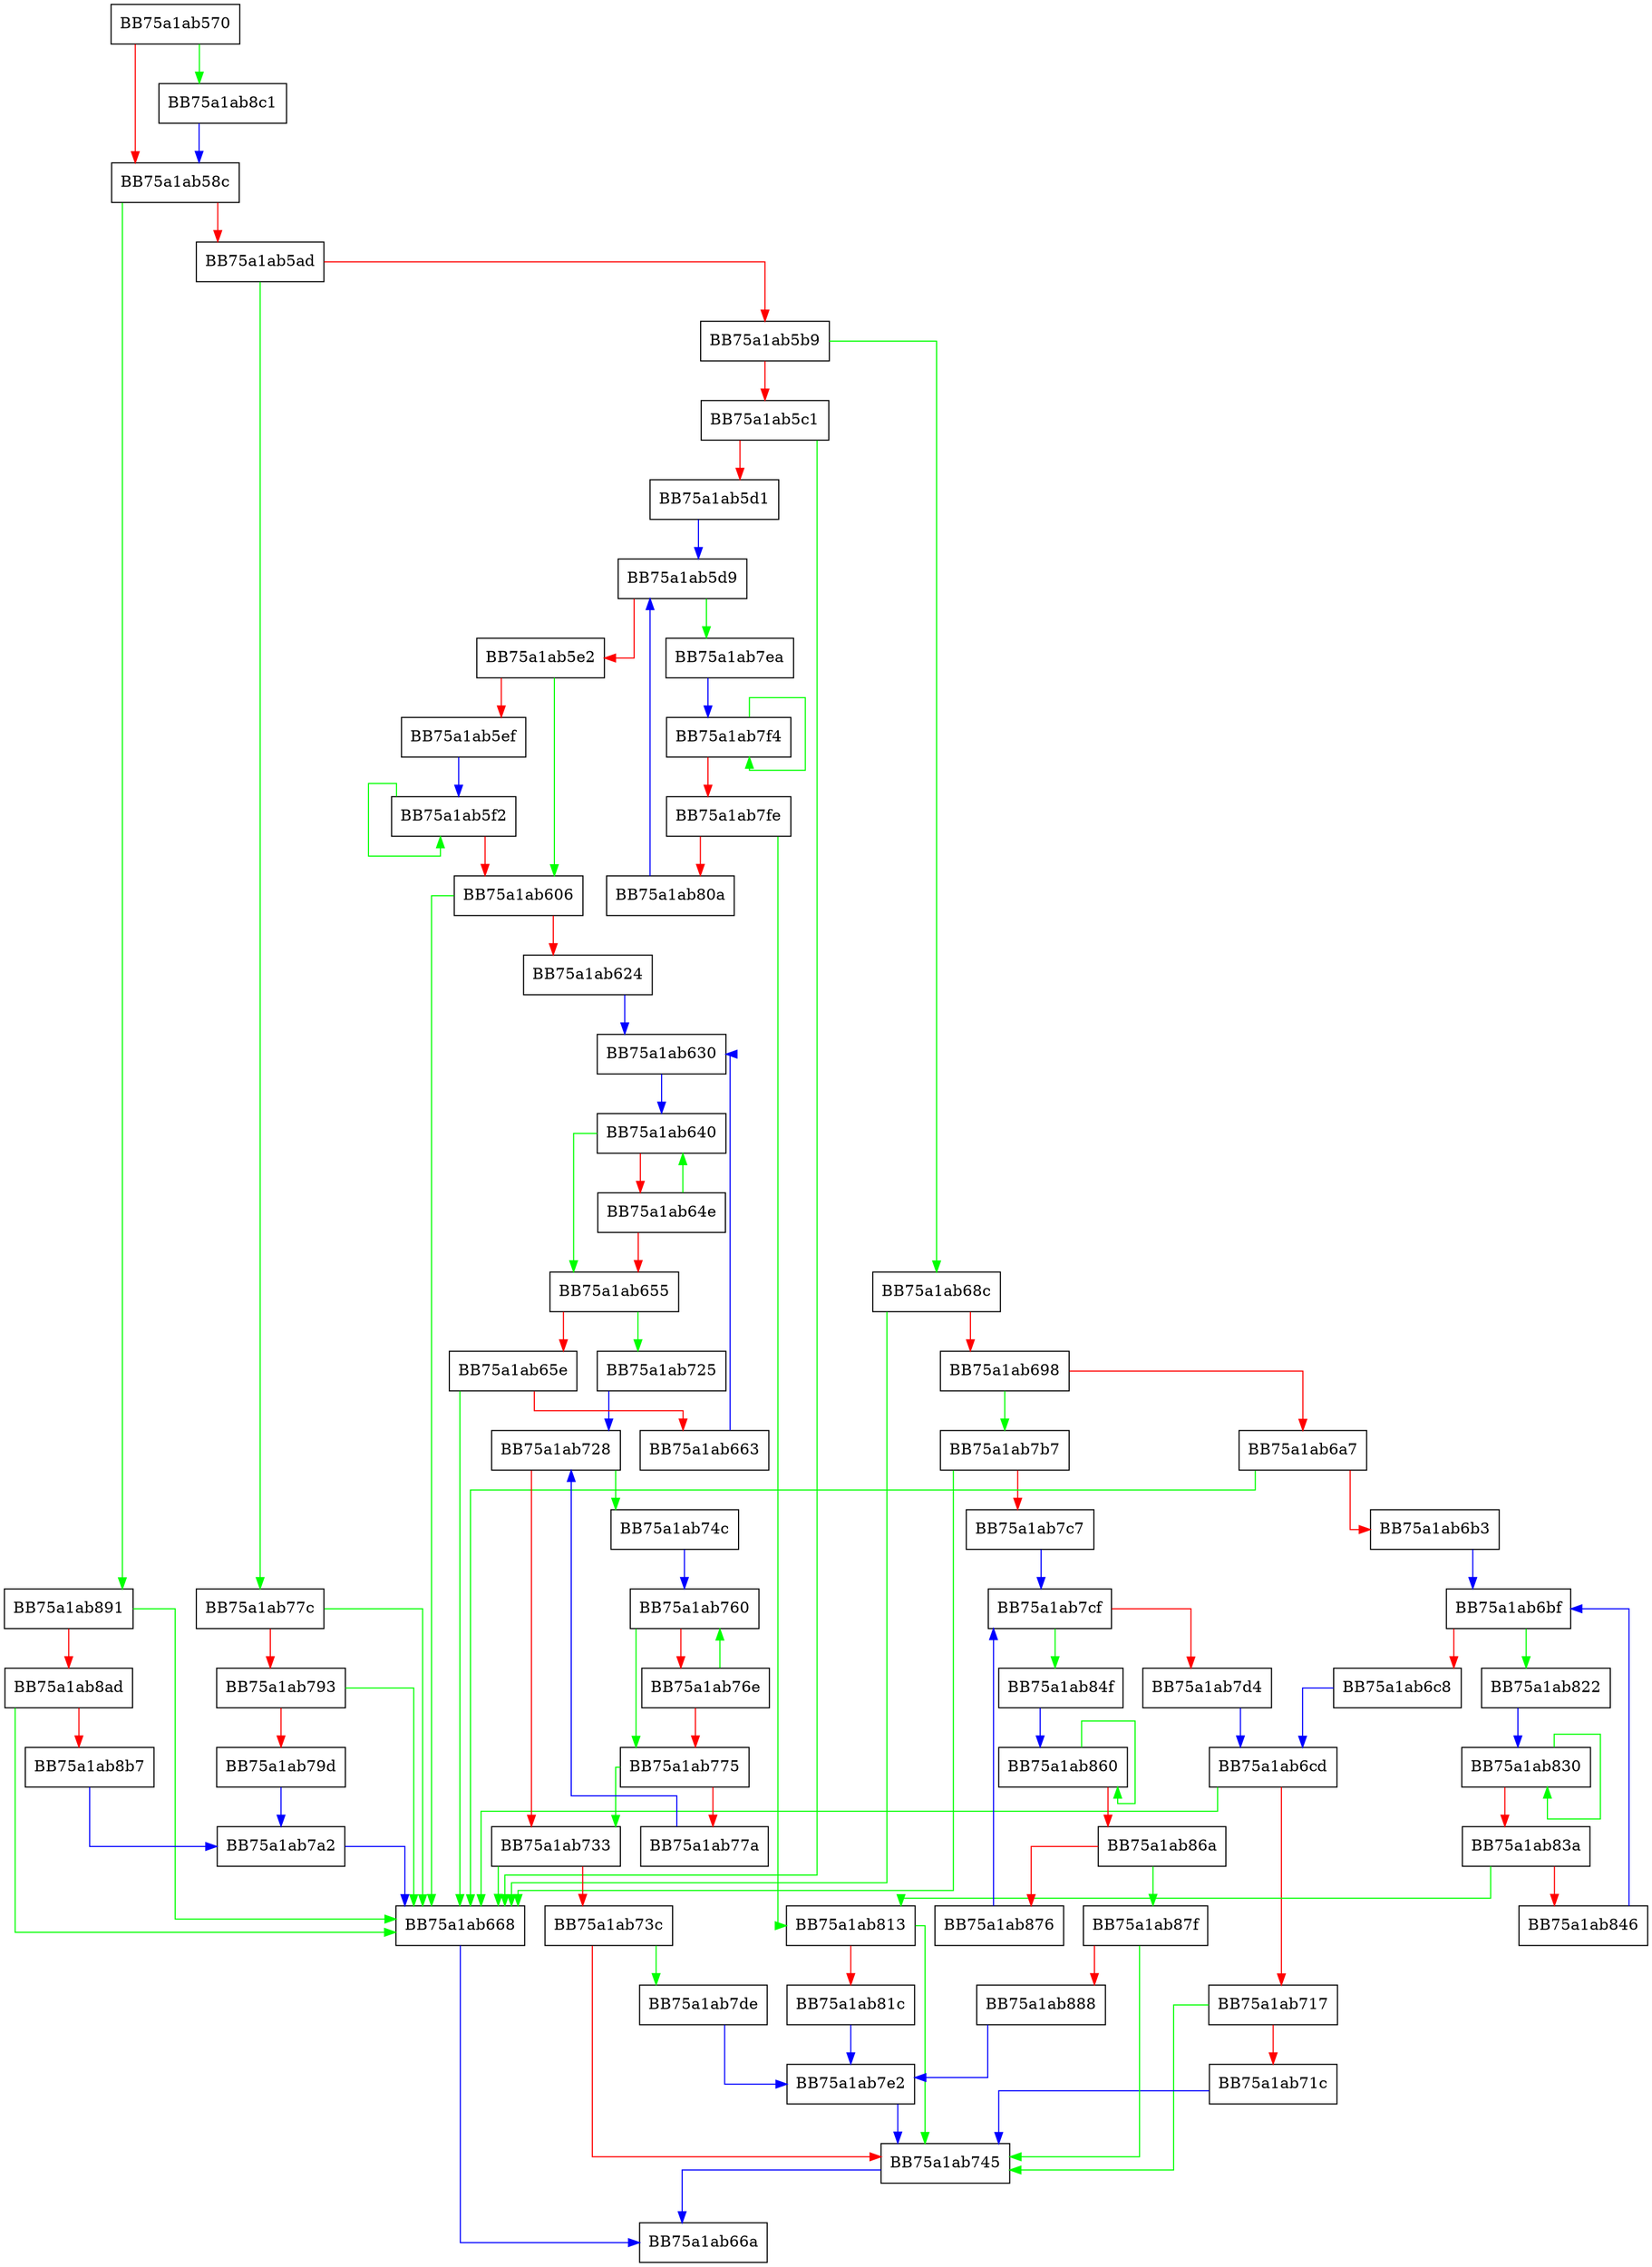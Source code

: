 digraph MpGetAttribute {
  node [shape="box"];
  graph [splines=ortho];
  BB75a1ab570 -> BB75a1ab8c1 [color="green"];
  BB75a1ab570 -> BB75a1ab58c [color="red"];
  BB75a1ab58c -> BB75a1ab891 [color="green"];
  BB75a1ab58c -> BB75a1ab5ad [color="red"];
  BB75a1ab5ad -> BB75a1ab77c [color="green"];
  BB75a1ab5ad -> BB75a1ab5b9 [color="red"];
  BB75a1ab5b9 -> BB75a1ab68c [color="green"];
  BB75a1ab5b9 -> BB75a1ab5c1 [color="red"];
  BB75a1ab5c1 -> BB75a1ab668 [color="green"];
  BB75a1ab5c1 -> BB75a1ab5d1 [color="red"];
  BB75a1ab5d1 -> BB75a1ab5d9 [color="blue"];
  BB75a1ab5d9 -> BB75a1ab7ea [color="green"];
  BB75a1ab5d9 -> BB75a1ab5e2 [color="red"];
  BB75a1ab5e2 -> BB75a1ab606 [color="green"];
  BB75a1ab5e2 -> BB75a1ab5ef [color="red"];
  BB75a1ab5ef -> BB75a1ab5f2 [color="blue"];
  BB75a1ab5f2 -> BB75a1ab5f2 [color="green"];
  BB75a1ab5f2 -> BB75a1ab606 [color="red"];
  BB75a1ab606 -> BB75a1ab668 [color="green"];
  BB75a1ab606 -> BB75a1ab624 [color="red"];
  BB75a1ab624 -> BB75a1ab630 [color="blue"];
  BB75a1ab630 -> BB75a1ab640 [color="blue"];
  BB75a1ab640 -> BB75a1ab655 [color="green"];
  BB75a1ab640 -> BB75a1ab64e [color="red"];
  BB75a1ab64e -> BB75a1ab640 [color="green"];
  BB75a1ab64e -> BB75a1ab655 [color="red"];
  BB75a1ab655 -> BB75a1ab725 [color="green"];
  BB75a1ab655 -> BB75a1ab65e [color="red"];
  BB75a1ab65e -> BB75a1ab668 [color="green"];
  BB75a1ab65e -> BB75a1ab663 [color="red"];
  BB75a1ab663 -> BB75a1ab630 [color="blue"];
  BB75a1ab668 -> BB75a1ab66a [color="blue"];
  BB75a1ab68c -> BB75a1ab668 [color="green"];
  BB75a1ab68c -> BB75a1ab698 [color="red"];
  BB75a1ab698 -> BB75a1ab7b7 [color="green"];
  BB75a1ab698 -> BB75a1ab6a7 [color="red"];
  BB75a1ab6a7 -> BB75a1ab668 [color="green"];
  BB75a1ab6a7 -> BB75a1ab6b3 [color="red"];
  BB75a1ab6b3 -> BB75a1ab6bf [color="blue"];
  BB75a1ab6bf -> BB75a1ab822 [color="green"];
  BB75a1ab6bf -> BB75a1ab6c8 [color="red"];
  BB75a1ab6c8 -> BB75a1ab6cd [color="blue"];
  BB75a1ab6cd -> BB75a1ab668 [color="green"];
  BB75a1ab6cd -> BB75a1ab717 [color="red"];
  BB75a1ab717 -> BB75a1ab745 [color="green"];
  BB75a1ab717 -> BB75a1ab71c [color="red"];
  BB75a1ab71c -> BB75a1ab745 [color="blue"];
  BB75a1ab725 -> BB75a1ab728 [color="blue"];
  BB75a1ab728 -> BB75a1ab74c [color="green"];
  BB75a1ab728 -> BB75a1ab733 [color="red"];
  BB75a1ab733 -> BB75a1ab668 [color="green"];
  BB75a1ab733 -> BB75a1ab73c [color="red"];
  BB75a1ab73c -> BB75a1ab7de [color="green"];
  BB75a1ab73c -> BB75a1ab745 [color="red"];
  BB75a1ab745 -> BB75a1ab66a [color="blue"];
  BB75a1ab74c -> BB75a1ab760 [color="blue"];
  BB75a1ab760 -> BB75a1ab775 [color="green"];
  BB75a1ab760 -> BB75a1ab76e [color="red"];
  BB75a1ab76e -> BB75a1ab760 [color="green"];
  BB75a1ab76e -> BB75a1ab775 [color="red"];
  BB75a1ab775 -> BB75a1ab733 [color="green"];
  BB75a1ab775 -> BB75a1ab77a [color="red"];
  BB75a1ab77a -> BB75a1ab728 [color="blue"];
  BB75a1ab77c -> BB75a1ab668 [color="green"];
  BB75a1ab77c -> BB75a1ab793 [color="red"];
  BB75a1ab793 -> BB75a1ab668 [color="green"];
  BB75a1ab793 -> BB75a1ab79d [color="red"];
  BB75a1ab79d -> BB75a1ab7a2 [color="blue"];
  BB75a1ab7a2 -> BB75a1ab668 [color="blue"];
  BB75a1ab7b7 -> BB75a1ab668 [color="green"];
  BB75a1ab7b7 -> BB75a1ab7c7 [color="red"];
  BB75a1ab7c7 -> BB75a1ab7cf [color="blue"];
  BB75a1ab7cf -> BB75a1ab84f [color="green"];
  BB75a1ab7cf -> BB75a1ab7d4 [color="red"];
  BB75a1ab7d4 -> BB75a1ab6cd [color="blue"];
  BB75a1ab7de -> BB75a1ab7e2 [color="blue"];
  BB75a1ab7e2 -> BB75a1ab745 [color="blue"];
  BB75a1ab7ea -> BB75a1ab7f4 [color="blue"];
  BB75a1ab7f4 -> BB75a1ab7f4 [color="green"];
  BB75a1ab7f4 -> BB75a1ab7fe [color="red"];
  BB75a1ab7fe -> BB75a1ab813 [color="green"];
  BB75a1ab7fe -> BB75a1ab80a [color="red"];
  BB75a1ab80a -> BB75a1ab5d9 [color="blue"];
  BB75a1ab813 -> BB75a1ab745 [color="green"];
  BB75a1ab813 -> BB75a1ab81c [color="red"];
  BB75a1ab81c -> BB75a1ab7e2 [color="blue"];
  BB75a1ab822 -> BB75a1ab830 [color="blue"];
  BB75a1ab830 -> BB75a1ab830 [color="green"];
  BB75a1ab830 -> BB75a1ab83a [color="red"];
  BB75a1ab83a -> BB75a1ab813 [color="green"];
  BB75a1ab83a -> BB75a1ab846 [color="red"];
  BB75a1ab846 -> BB75a1ab6bf [color="blue"];
  BB75a1ab84f -> BB75a1ab860 [color="blue"];
  BB75a1ab860 -> BB75a1ab860 [color="green"];
  BB75a1ab860 -> BB75a1ab86a [color="red"];
  BB75a1ab86a -> BB75a1ab87f [color="green"];
  BB75a1ab86a -> BB75a1ab876 [color="red"];
  BB75a1ab876 -> BB75a1ab7cf [color="blue"];
  BB75a1ab87f -> BB75a1ab745 [color="green"];
  BB75a1ab87f -> BB75a1ab888 [color="red"];
  BB75a1ab888 -> BB75a1ab7e2 [color="blue"];
  BB75a1ab891 -> BB75a1ab668 [color="green"];
  BB75a1ab891 -> BB75a1ab8ad [color="red"];
  BB75a1ab8ad -> BB75a1ab668 [color="green"];
  BB75a1ab8ad -> BB75a1ab8b7 [color="red"];
  BB75a1ab8b7 -> BB75a1ab7a2 [color="blue"];
  BB75a1ab8c1 -> BB75a1ab58c [color="blue"];
}